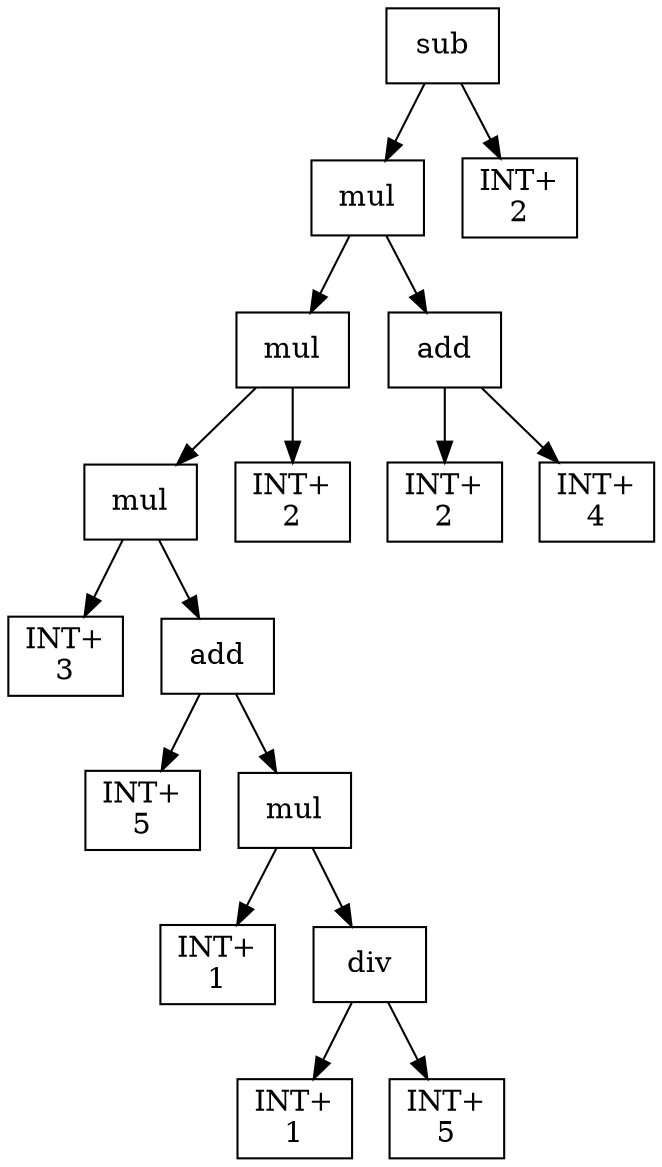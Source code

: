 digraph expr {
  node [shape=box];
  n1 [label="sub"];
  n2 [label="mul"];
  n3 [label="mul"];
  n4 [label="mul"];
  n5 [label="INT+\n3"];
  n6 [label="add"];
  n7 [label="INT+\n5"];
  n8 [label="mul"];
  n9 [label="INT+\n1"];
  n10 [label="div"];
  n11 [label="INT+\n1"];
  n12 [label="INT+\n5"];
  n10 -> n11;
  n10 -> n12;
  n8 -> n9;
  n8 -> n10;
  n6 -> n7;
  n6 -> n8;
  n4 -> n5;
  n4 -> n6;
  n13 [label="INT+\n2"];
  n3 -> n4;
  n3 -> n13;
  n14 [label="add"];
  n15 [label="INT+\n2"];
  n16 [label="INT+\n4"];
  n14 -> n15;
  n14 -> n16;
  n2 -> n3;
  n2 -> n14;
  n17 [label="INT+\n2"];
  n1 -> n2;
  n1 -> n17;
}